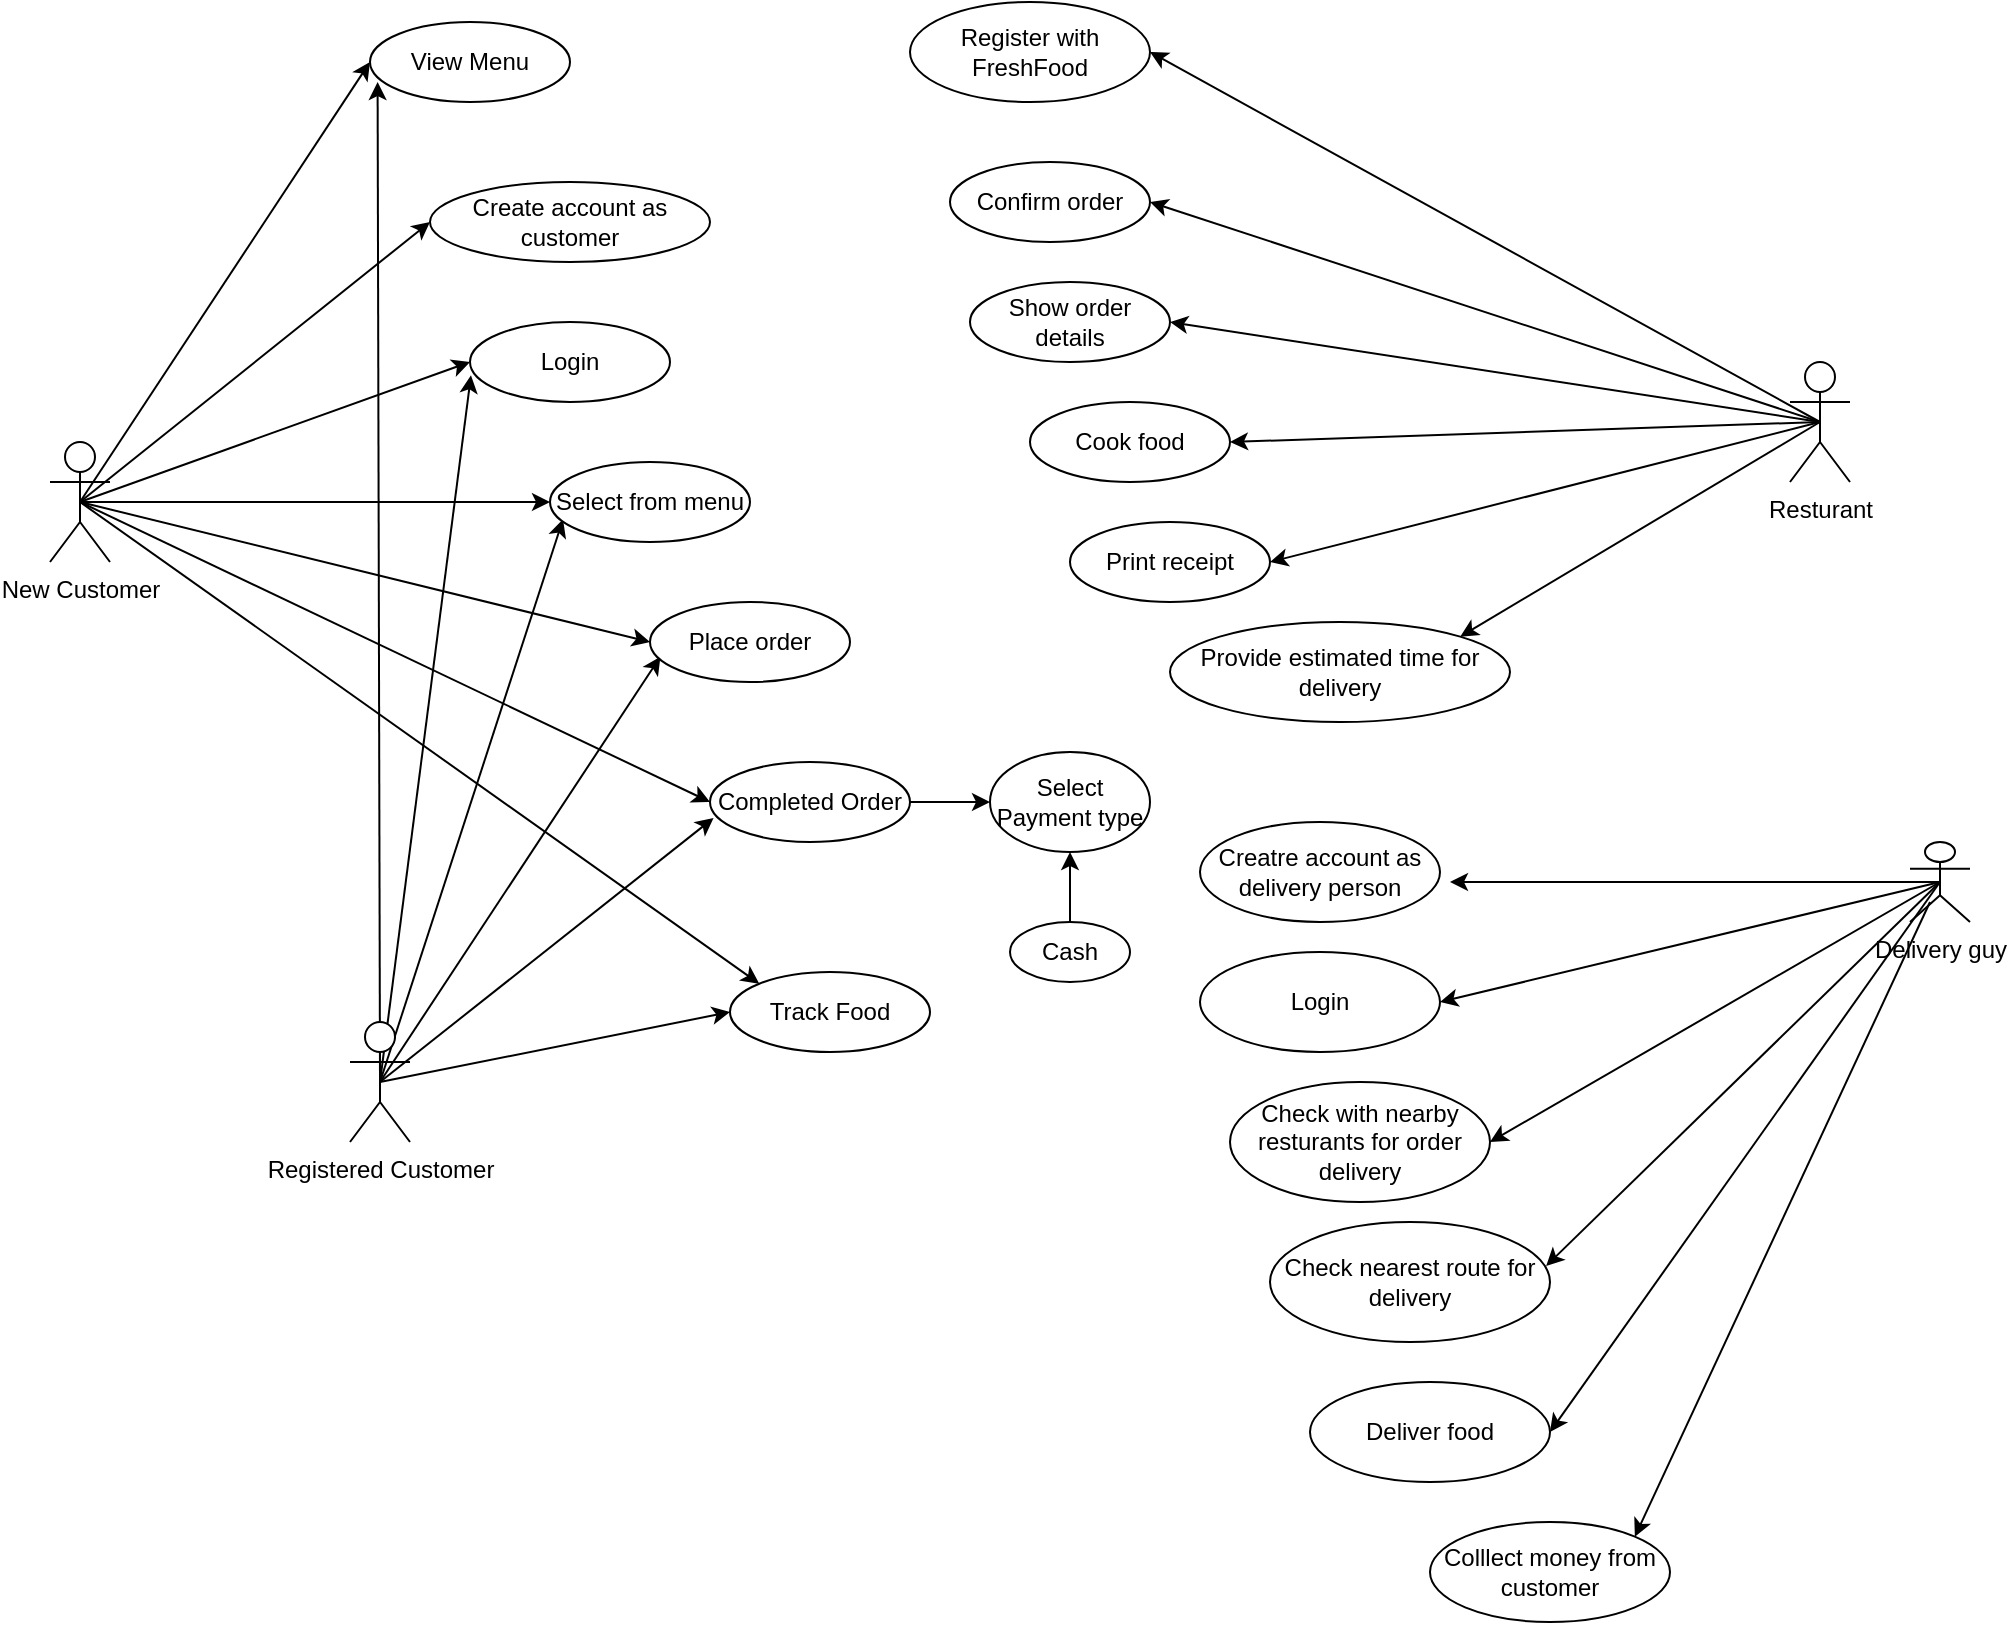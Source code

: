 <mxfile version="15.4.0" type="device"><diagram id="WYD8tOu_MBKztSEvX4rY" name="Page-1"><mxGraphModel dx="3183" dy="856" grid="1" gridSize="10" guides="1" tooltips="1" connect="1" arrows="1" fold="1" page="1" pageScale="1" pageWidth="850" pageHeight="1100" math="0" shadow="0"><root><mxCell id="0"/><mxCell id="1" parent="0"/><mxCell id="Fxeil-XZg-jsZc55dMzA-81" style="edgeStyle=none;rounded=0;orthogonalLoop=1;jettySize=auto;html=1;entryX=0.005;entryY=0.667;entryDx=0;entryDy=0;entryPerimeter=0;exitX=0.5;exitY=0.5;exitDx=0;exitDy=0;exitPerimeter=0;" parent="1" source="Fxeil-XZg-jsZc55dMzA-9" target="Fxeil-XZg-jsZc55dMzA-12" edge="1"><mxGeometry relative="1" as="geometry"><mxPoint x="-620" y="485" as="sourcePoint"/></mxGeometry></mxCell><mxCell id="Fxeil-XZg-jsZc55dMzA-82" style="edgeStyle=none;rounded=0;orthogonalLoop=1;jettySize=auto;html=1;entryX=0.065;entryY=0.717;entryDx=0;entryDy=0;entryPerimeter=0;exitX=0.5;exitY=0.5;exitDx=0;exitDy=0;exitPerimeter=0;" parent="1" source="Fxeil-XZg-jsZc55dMzA-9" target="Fxeil-XZg-jsZc55dMzA-15" edge="1"><mxGeometry relative="1" as="geometry"><mxPoint x="-620" y="485" as="sourcePoint"/></mxGeometry></mxCell><mxCell id="Fxeil-XZg-jsZc55dMzA-83" style="edgeStyle=none;rounded=0;orthogonalLoop=1;jettySize=auto;html=1;entryX=0.052;entryY=0.683;entryDx=0;entryDy=0;exitX=0.5;exitY=0.5;exitDx=0;exitDy=0;exitPerimeter=0;entryPerimeter=0;" parent="1" source="Fxeil-XZg-jsZc55dMzA-9" target="Fxeil-XZg-jsZc55dMzA-13" edge="1"><mxGeometry relative="1" as="geometry"/></mxCell><mxCell id="Fxeil-XZg-jsZc55dMzA-84" style="edgeStyle=none;rounded=0;orthogonalLoop=1;jettySize=auto;html=1;entryX=0.018;entryY=0.7;entryDx=0;entryDy=0;exitX=0.5;exitY=0.5;exitDx=0;exitDy=0;exitPerimeter=0;entryPerimeter=0;" parent="1" source="Fxeil-XZg-jsZc55dMzA-9" target="Fxeil-XZg-jsZc55dMzA-16" edge="1"><mxGeometry relative="1" as="geometry"/></mxCell><mxCell id="Fxeil-XZg-jsZc55dMzA-87" style="edgeStyle=none;rounded=0;orthogonalLoop=1;jettySize=auto;html=1;entryX=0.038;entryY=0.75;entryDx=0;entryDy=0;entryPerimeter=0;exitX=0.5;exitY=0.5;exitDx=0;exitDy=0;exitPerimeter=0;" parent="1" source="Fxeil-XZg-jsZc55dMzA-9" target="Fxeil-XZg-jsZc55dMzA-17" edge="1"><mxGeometry relative="1" as="geometry"><mxPoint x="-640" y="485" as="sourcePoint"/></mxGeometry></mxCell><mxCell id="Fxeil-XZg-jsZc55dMzA-109" style="edgeStyle=none;rounded=0;orthogonalLoop=1;jettySize=auto;html=1;entryX=0;entryY=0.5;entryDx=0;entryDy=0;exitX=0.5;exitY=0.5;exitDx=0;exitDy=0;exitPerimeter=0;" parent="1" source="Fxeil-XZg-jsZc55dMzA-9" target="Fxeil-XZg-jsZc55dMzA-90" edge="1"><mxGeometry relative="1" as="geometry"/></mxCell><mxCell id="Fxeil-XZg-jsZc55dMzA-9" value="Registered Customer" style="shape=umlActor;verticalLabelPosition=bottom;verticalAlign=top;html=1;outlineConnect=0;" parent="1" vertex="1"><mxGeometry x="-910" y="530" width="30" height="60" as="geometry"/></mxCell><mxCell id="Fxeil-XZg-jsZc55dMzA-75" style="edgeStyle=none;rounded=0;orthogonalLoop=1;jettySize=auto;html=1;exitX=0.5;exitY=0.5;exitDx=0;exitDy=0;exitPerimeter=0;entryX=0;entryY=0.5;entryDx=0;entryDy=0;" parent="1" source="Fxeil-XZg-jsZc55dMzA-10" target="Fxeil-XZg-jsZc55dMzA-17" edge="1"><mxGeometry relative="1" as="geometry"/></mxCell><mxCell id="Fxeil-XZg-jsZc55dMzA-76" style="edgeStyle=none;rounded=0;orthogonalLoop=1;jettySize=auto;html=1;entryX=0;entryY=0.5;entryDx=0;entryDy=0;exitX=0.5;exitY=0.5;exitDx=0;exitDy=0;exitPerimeter=0;" parent="1" source="Fxeil-XZg-jsZc55dMzA-10" target="Fxeil-XZg-jsZc55dMzA-11" edge="1"><mxGeometry relative="1" as="geometry"/></mxCell><mxCell id="Fxeil-XZg-jsZc55dMzA-77" style="edgeStyle=none;rounded=0;orthogonalLoop=1;jettySize=auto;html=1;entryX=0;entryY=0.5;entryDx=0;entryDy=0;exitX=0.5;exitY=0.5;exitDx=0;exitDy=0;exitPerimeter=0;" parent="1" source="Fxeil-XZg-jsZc55dMzA-10" target="Fxeil-XZg-jsZc55dMzA-12" edge="1"><mxGeometry relative="1" as="geometry"><mxPoint x="-640" y="270" as="sourcePoint"/></mxGeometry></mxCell><mxCell id="Fxeil-XZg-jsZc55dMzA-78" style="edgeStyle=none;rounded=0;orthogonalLoop=1;jettySize=auto;html=1;entryX=0;entryY=0.5;entryDx=0;entryDy=0;exitX=0.5;exitY=0.5;exitDx=0;exitDy=0;exitPerimeter=0;" parent="1" source="Fxeil-XZg-jsZc55dMzA-10" target="Fxeil-XZg-jsZc55dMzA-15" edge="1"><mxGeometry relative="1" as="geometry"><mxPoint x="-645" y="270" as="sourcePoint"/></mxGeometry></mxCell><mxCell id="Fxeil-XZg-jsZc55dMzA-79" style="edgeStyle=none;rounded=0;orthogonalLoop=1;jettySize=auto;html=1;entryX=0;entryY=0.5;entryDx=0;entryDy=0;exitX=0.5;exitY=0.5;exitDx=0;exitDy=0;exitPerimeter=0;" parent="1" source="Fxeil-XZg-jsZc55dMzA-10" target="Fxeil-XZg-jsZc55dMzA-13" edge="1"><mxGeometry relative="1" as="geometry"/></mxCell><mxCell id="Fxeil-XZg-jsZc55dMzA-80" style="edgeStyle=none;rounded=0;orthogonalLoop=1;jettySize=auto;html=1;entryX=0;entryY=0.5;entryDx=0;entryDy=0;exitX=0.5;exitY=0.5;exitDx=0;exitDy=0;exitPerimeter=0;" parent="1" source="Fxeil-XZg-jsZc55dMzA-10" target="Fxeil-XZg-jsZc55dMzA-16" edge="1"><mxGeometry relative="1" as="geometry"/></mxCell><mxCell id="Fxeil-XZg-jsZc55dMzA-10" value="New Customer" style="shape=umlActor;verticalLabelPosition=bottom;verticalAlign=top;html=1;outlineConnect=0;" parent="1" vertex="1"><mxGeometry x="-1060" y="240" width="30" height="60" as="geometry"/></mxCell><mxCell id="Fxeil-XZg-jsZc55dMzA-11" value="Create account as customer" style="ellipse;whiteSpace=wrap;html=1;" parent="1" vertex="1"><mxGeometry x="-870" y="110" width="140" height="40" as="geometry"/></mxCell><mxCell id="Fxeil-XZg-jsZc55dMzA-12" value="Login" style="ellipse;whiteSpace=wrap;html=1;" parent="1" vertex="1"><mxGeometry x="-850" y="180" width="100" height="40" as="geometry"/></mxCell><mxCell id="Fxeil-XZg-jsZc55dMzA-13" value="Place order" style="ellipse;whiteSpace=wrap;html=1;" parent="1" vertex="1"><mxGeometry x="-760" y="320" width="100" height="40" as="geometry"/></mxCell><mxCell id="Fxeil-XZg-jsZc55dMzA-15" value="Select from menu" style="ellipse;whiteSpace=wrap;html=1;" parent="1" vertex="1"><mxGeometry x="-810" y="250" width="100" height="40" as="geometry"/></mxCell><mxCell id="Fxeil-XZg-jsZc55dMzA-21" style="edgeStyle=orthogonalEdgeStyle;rounded=0;orthogonalLoop=1;jettySize=auto;html=1;exitX=1;exitY=0.5;exitDx=0;exitDy=0;" parent="1" source="Fxeil-XZg-jsZc55dMzA-16" target="Fxeil-XZg-jsZc55dMzA-18" edge="1"><mxGeometry relative="1" as="geometry"/></mxCell><mxCell id="Fxeil-XZg-jsZc55dMzA-16" value="Completed Order" style="ellipse;whiteSpace=wrap;html=1;" parent="1" vertex="1"><mxGeometry x="-730" y="400" width="100" height="40" as="geometry"/></mxCell><mxCell id="Fxeil-XZg-jsZc55dMzA-17" value="View Menu" style="ellipse;whiteSpace=wrap;html=1;" parent="1" vertex="1"><mxGeometry x="-900" y="30" width="100" height="40" as="geometry"/></mxCell><mxCell id="Fxeil-XZg-jsZc55dMzA-18" value="Select Payment type" style="ellipse;whiteSpace=wrap;html=1;" parent="1" vertex="1"><mxGeometry x="-590" y="395" width="80" height="50" as="geometry"/></mxCell><mxCell id="Fxeil-XZg-jsZc55dMzA-94" style="edgeStyle=none;rounded=0;orthogonalLoop=1;jettySize=auto;html=1;entryX=1;entryY=0.5;entryDx=0;entryDy=0;exitX=0.5;exitY=0.5;exitDx=0;exitDy=0;exitPerimeter=0;" parent="1" source="Fxeil-XZg-jsZc55dMzA-22" target="Fxeil-XZg-jsZc55dMzA-25" edge="1"><mxGeometry relative="1" as="geometry"><mxPoint x="130" y="120" as="sourcePoint"/></mxGeometry></mxCell><mxCell id="Fxeil-XZg-jsZc55dMzA-95" style="edgeStyle=none;rounded=0;orthogonalLoop=1;jettySize=auto;html=1;exitX=0.5;exitY=0.5;exitDx=0;exitDy=0;exitPerimeter=0;entryX=1;entryY=0.5;entryDx=0;entryDy=0;" parent="1" source="Fxeil-XZg-jsZc55dMzA-22" target="Fxeil-XZg-jsZc55dMzA-31" edge="1"><mxGeometry relative="1" as="geometry"><mxPoint x="-110.0" y="160" as="targetPoint"/></mxGeometry></mxCell><mxCell id="Fxeil-XZg-jsZc55dMzA-96" style="edgeStyle=none;rounded=0;orthogonalLoop=1;jettySize=auto;html=1;entryX=1;entryY=0.5;entryDx=0;entryDy=0;exitX=0.5;exitY=0.5;exitDx=0;exitDy=0;exitPerimeter=0;" parent="1" source="Fxeil-XZg-jsZc55dMzA-22" target="Fxeil-XZg-jsZc55dMzA-32" edge="1"><mxGeometry relative="1" as="geometry"><mxPoint x="145" y="120" as="sourcePoint"/></mxGeometry></mxCell><mxCell id="Fxeil-XZg-jsZc55dMzA-97" style="edgeStyle=none;rounded=0;orthogonalLoop=1;jettySize=auto;html=1;entryX=1;entryY=0.5;entryDx=0;entryDy=0;exitX=0.5;exitY=0.5;exitDx=0;exitDy=0;exitPerimeter=0;" parent="1" source="Fxeil-XZg-jsZc55dMzA-22" target="Fxeil-XZg-jsZc55dMzA-34" edge="1"><mxGeometry relative="1" as="geometry"/></mxCell><mxCell id="Fxeil-XZg-jsZc55dMzA-98" style="edgeStyle=none;rounded=0;orthogonalLoop=1;jettySize=auto;html=1;exitX=0.5;exitY=0.5;exitDx=0;exitDy=0;exitPerimeter=0;entryX=1;entryY=0;entryDx=0;entryDy=0;" parent="1" source="Fxeil-XZg-jsZc55dMzA-22" target="Fxeil-XZg-jsZc55dMzA-29" edge="1"><mxGeometry relative="1" as="geometry"><mxPoint x="-110.0" y="360" as="targetPoint"/></mxGeometry></mxCell><mxCell id="Fxeil-XZg-jsZc55dMzA-22" value="Resturant" style="shape=umlActor;verticalLabelPosition=bottom;verticalAlign=top;html=1;outlineConnect=0;" parent="1" vertex="1"><mxGeometry x="-190" y="200" width="30" height="60" as="geometry"/></mxCell><mxCell id="Fxeil-XZg-jsZc55dMzA-25" value="Confirm order" style="ellipse;whiteSpace=wrap;html=1;" parent="1" vertex="1"><mxGeometry x="-610" y="100" width="100" height="40" as="geometry"/></mxCell><mxCell id="2EuK1AeXIxygXnlwqpmG-15" value="" style="edgeStyle=none;rounded=0;orthogonalLoop=1;jettySize=auto;html=1;" parent="1" source="Fxeil-XZg-jsZc55dMzA-27" target="Fxeil-XZg-jsZc55dMzA-18" edge="1"><mxGeometry relative="1" as="geometry"/></mxCell><mxCell id="Fxeil-XZg-jsZc55dMzA-27" value="Cash" style="ellipse;whiteSpace=wrap;html=1;" parent="1" vertex="1"><mxGeometry x="-580" y="480" width="60" height="30" as="geometry"/></mxCell><mxCell id="Fxeil-XZg-jsZc55dMzA-29" value="Provide estimated time for delivery" style="ellipse;whiteSpace=wrap;html=1;" parent="1" vertex="1"><mxGeometry x="-500" y="330" width="170" height="50" as="geometry"/></mxCell><mxCell id="Fxeil-XZg-jsZc55dMzA-31" value="Show order details" style="ellipse;whiteSpace=wrap;html=1;" parent="1" vertex="1"><mxGeometry x="-600" y="160" width="100" height="40" as="geometry"/></mxCell><mxCell id="Fxeil-XZg-jsZc55dMzA-32" value="Cook food" style="ellipse;whiteSpace=wrap;html=1;" parent="1" vertex="1"><mxGeometry x="-570" y="220" width="100" height="40" as="geometry"/></mxCell><mxCell id="Fxeil-XZg-jsZc55dMzA-34" value="Print receipt" style="ellipse;whiteSpace=wrap;html=1;" parent="1" vertex="1"><mxGeometry x="-550" y="280" width="100" height="40" as="geometry"/></mxCell><mxCell id="Fxeil-XZg-jsZc55dMzA-90" value="Track Food" style="ellipse;whiteSpace=wrap;html=1;" parent="1" vertex="1"><mxGeometry x="-720" y="505" width="100" height="40" as="geometry"/></mxCell><mxCell id="2fZsluKcMl2ucjq3sUSh-1" value="" style="endArrow=classic;html=1;rounded=0;entryX=0;entryY=0;entryDx=0;entryDy=0;exitX=0.5;exitY=0.5;exitDx=0;exitDy=0;exitPerimeter=0;" parent="1" source="Fxeil-XZg-jsZc55dMzA-10" target="Fxeil-XZg-jsZc55dMzA-90" edge="1"><mxGeometry width="50" height="50" relative="1" as="geometry"><mxPoint x="-480" y="430" as="sourcePoint"/><mxPoint x="-430" y="380" as="targetPoint"/></mxGeometry></mxCell><mxCell id="_sqhQxB4l60-b-t_aWO0-1" value="Register with FreshFood" style="ellipse;whiteSpace=wrap;html=1;" parent="1" vertex="1"><mxGeometry x="-630" y="20" width="120" height="50" as="geometry"/></mxCell><mxCell id="oIUVTiBoZ88Ym_sYyB_Q-1" value="" style="endArrow=classic;html=1;rounded=0;entryX=1;entryY=0.5;entryDx=0;entryDy=0;exitX=0.5;exitY=0.5;exitDx=0;exitDy=0;exitPerimeter=0;" parent="1" source="Fxeil-XZg-jsZc55dMzA-22" target="_sqhQxB4l60-b-t_aWO0-1" edge="1"><mxGeometry width="50" height="50" relative="1" as="geometry"><mxPoint x="-550" y="260" as="sourcePoint"/><mxPoint x="-500" y="210" as="targetPoint"/></mxGeometry></mxCell><mxCell id="2EuK1AeXIxygXnlwqpmG-1" value="Creatre account as delivery person" style="ellipse;whiteSpace=wrap;html=1;" parent="1" vertex="1"><mxGeometry x="-485" y="430" width="120" height="50" as="geometry"/></mxCell><mxCell id="2EuK1AeXIxygXnlwqpmG-2" value="Login" style="ellipse;whiteSpace=wrap;html=1;" parent="1" vertex="1"><mxGeometry x="-485" y="495" width="120" height="50" as="geometry"/></mxCell><mxCell id="2EuK1AeXIxygXnlwqpmG-3" value="Check with nearby resturants for order delivery" style="ellipse;whiteSpace=wrap;html=1;" parent="1" vertex="1"><mxGeometry x="-470" y="560" width="130" height="60" as="geometry"/></mxCell><mxCell id="2EuK1AeXIxygXnlwqpmG-4" value="Check nearest route for delivery" style="ellipse;whiteSpace=wrap;html=1;" parent="1" vertex="1"><mxGeometry x="-450" y="630" width="140" height="60" as="geometry"/></mxCell><mxCell id="2EuK1AeXIxygXnlwqpmG-5" value="Deliver food" style="ellipse;whiteSpace=wrap;html=1;" parent="1" vertex="1"><mxGeometry x="-430" y="710" width="120" height="50" as="geometry"/></mxCell><mxCell id="2EuK1AeXIxygXnlwqpmG-6" value="Colllect money from customer" style="ellipse;whiteSpace=wrap;html=1;" parent="1" vertex="1"><mxGeometry x="-370" y="780" width="120" height="50" as="geometry"/></mxCell><mxCell id="2EuK1AeXIxygXnlwqpmG-22" style="edgeStyle=none;rounded=0;orthogonalLoop=1;jettySize=auto;html=1;exitX=0.5;exitY=0.5;exitDx=0;exitDy=0;exitPerimeter=0;" parent="1" source="2EuK1AeXIxygXnlwqpmG-7" edge="1"><mxGeometry relative="1" as="geometry"><mxPoint x="-360" y="460" as="targetPoint"/></mxGeometry></mxCell><mxCell id="2EuK1AeXIxygXnlwqpmG-25" style="edgeStyle=none;rounded=0;orthogonalLoop=1;jettySize=auto;html=1;exitX=0.5;exitY=0.5;exitDx=0;exitDy=0;exitPerimeter=0;" parent="1" source="2EuK1AeXIxygXnlwqpmG-7" edge="1"><mxGeometry relative="1" as="geometry"><mxPoint x="-340" y="590" as="targetPoint"/></mxGeometry></mxCell><mxCell id="2EuK1AeXIxygXnlwqpmG-7" value="Delivery guy" style="shape=umlActor;verticalLabelPosition=bottom;verticalAlign=top;html=1;outlineConnect=0;" parent="1" vertex="1"><mxGeometry x="-130" y="440" width="30" height="40" as="geometry"/></mxCell><mxCell id="2EuK1AeXIxygXnlwqpmG-9" value="" style="endArrow=classic;html=1;rounded=0;entryX=1;entryY=0.5;entryDx=0;entryDy=0;exitX=0.5;exitY=0.5;exitDx=0;exitDy=0;exitPerimeter=0;" parent="1" source="2EuK1AeXIxygXnlwqpmG-7" target="2EuK1AeXIxygXnlwqpmG-2" edge="1"><mxGeometry width="50" height="50" relative="1" as="geometry"><mxPoint x="150" y="540" as="sourcePoint"/><mxPoint x="-180" y="505" as="targetPoint"/></mxGeometry></mxCell><mxCell id="2EuK1AeXIxygXnlwqpmG-11" value="" style="endArrow=classic;html=1;rounded=0;entryX=0.986;entryY=0.367;entryDx=0;entryDy=0;entryPerimeter=0;exitX=0.5;exitY=0.5;exitDx=0;exitDy=0;exitPerimeter=0;" parent="1" source="2EuK1AeXIxygXnlwqpmG-7" target="2EuK1AeXIxygXnlwqpmG-4" edge="1"><mxGeometry width="50" height="50" relative="1" as="geometry"><mxPoint x="150" y="540" as="sourcePoint"/><mxPoint x="50" y="480" as="targetPoint"/></mxGeometry></mxCell><mxCell id="2EuK1AeXIxygXnlwqpmG-12" value="" style="endArrow=classic;html=1;rounded=0;entryX=1;entryY=0.5;entryDx=0;entryDy=0;exitX=0.5;exitY=0.5;exitDx=0;exitDy=0;exitPerimeter=0;" parent="1" source="2EuK1AeXIxygXnlwqpmG-7" target="2EuK1AeXIxygXnlwqpmG-5" edge="1"><mxGeometry width="50" height="50" relative="1" as="geometry"><mxPoint x="155" y="540" as="sourcePoint"/><mxPoint x="50" y="480" as="targetPoint"/></mxGeometry></mxCell><mxCell id="2EuK1AeXIxygXnlwqpmG-13" value="" style="endArrow=classic;html=1;rounded=0;entryX=1;entryY=0;entryDx=0;entryDy=0;" parent="1" target="2EuK1AeXIxygXnlwqpmG-6" edge="1"><mxGeometry width="50" height="50" relative="1" as="geometry"><mxPoint x="-120" y="470" as="sourcePoint"/><mxPoint x="40" y="780" as="targetPoint"/></mxGeometry></mxCell></root></mxGraphModel></diagram></mxfile>